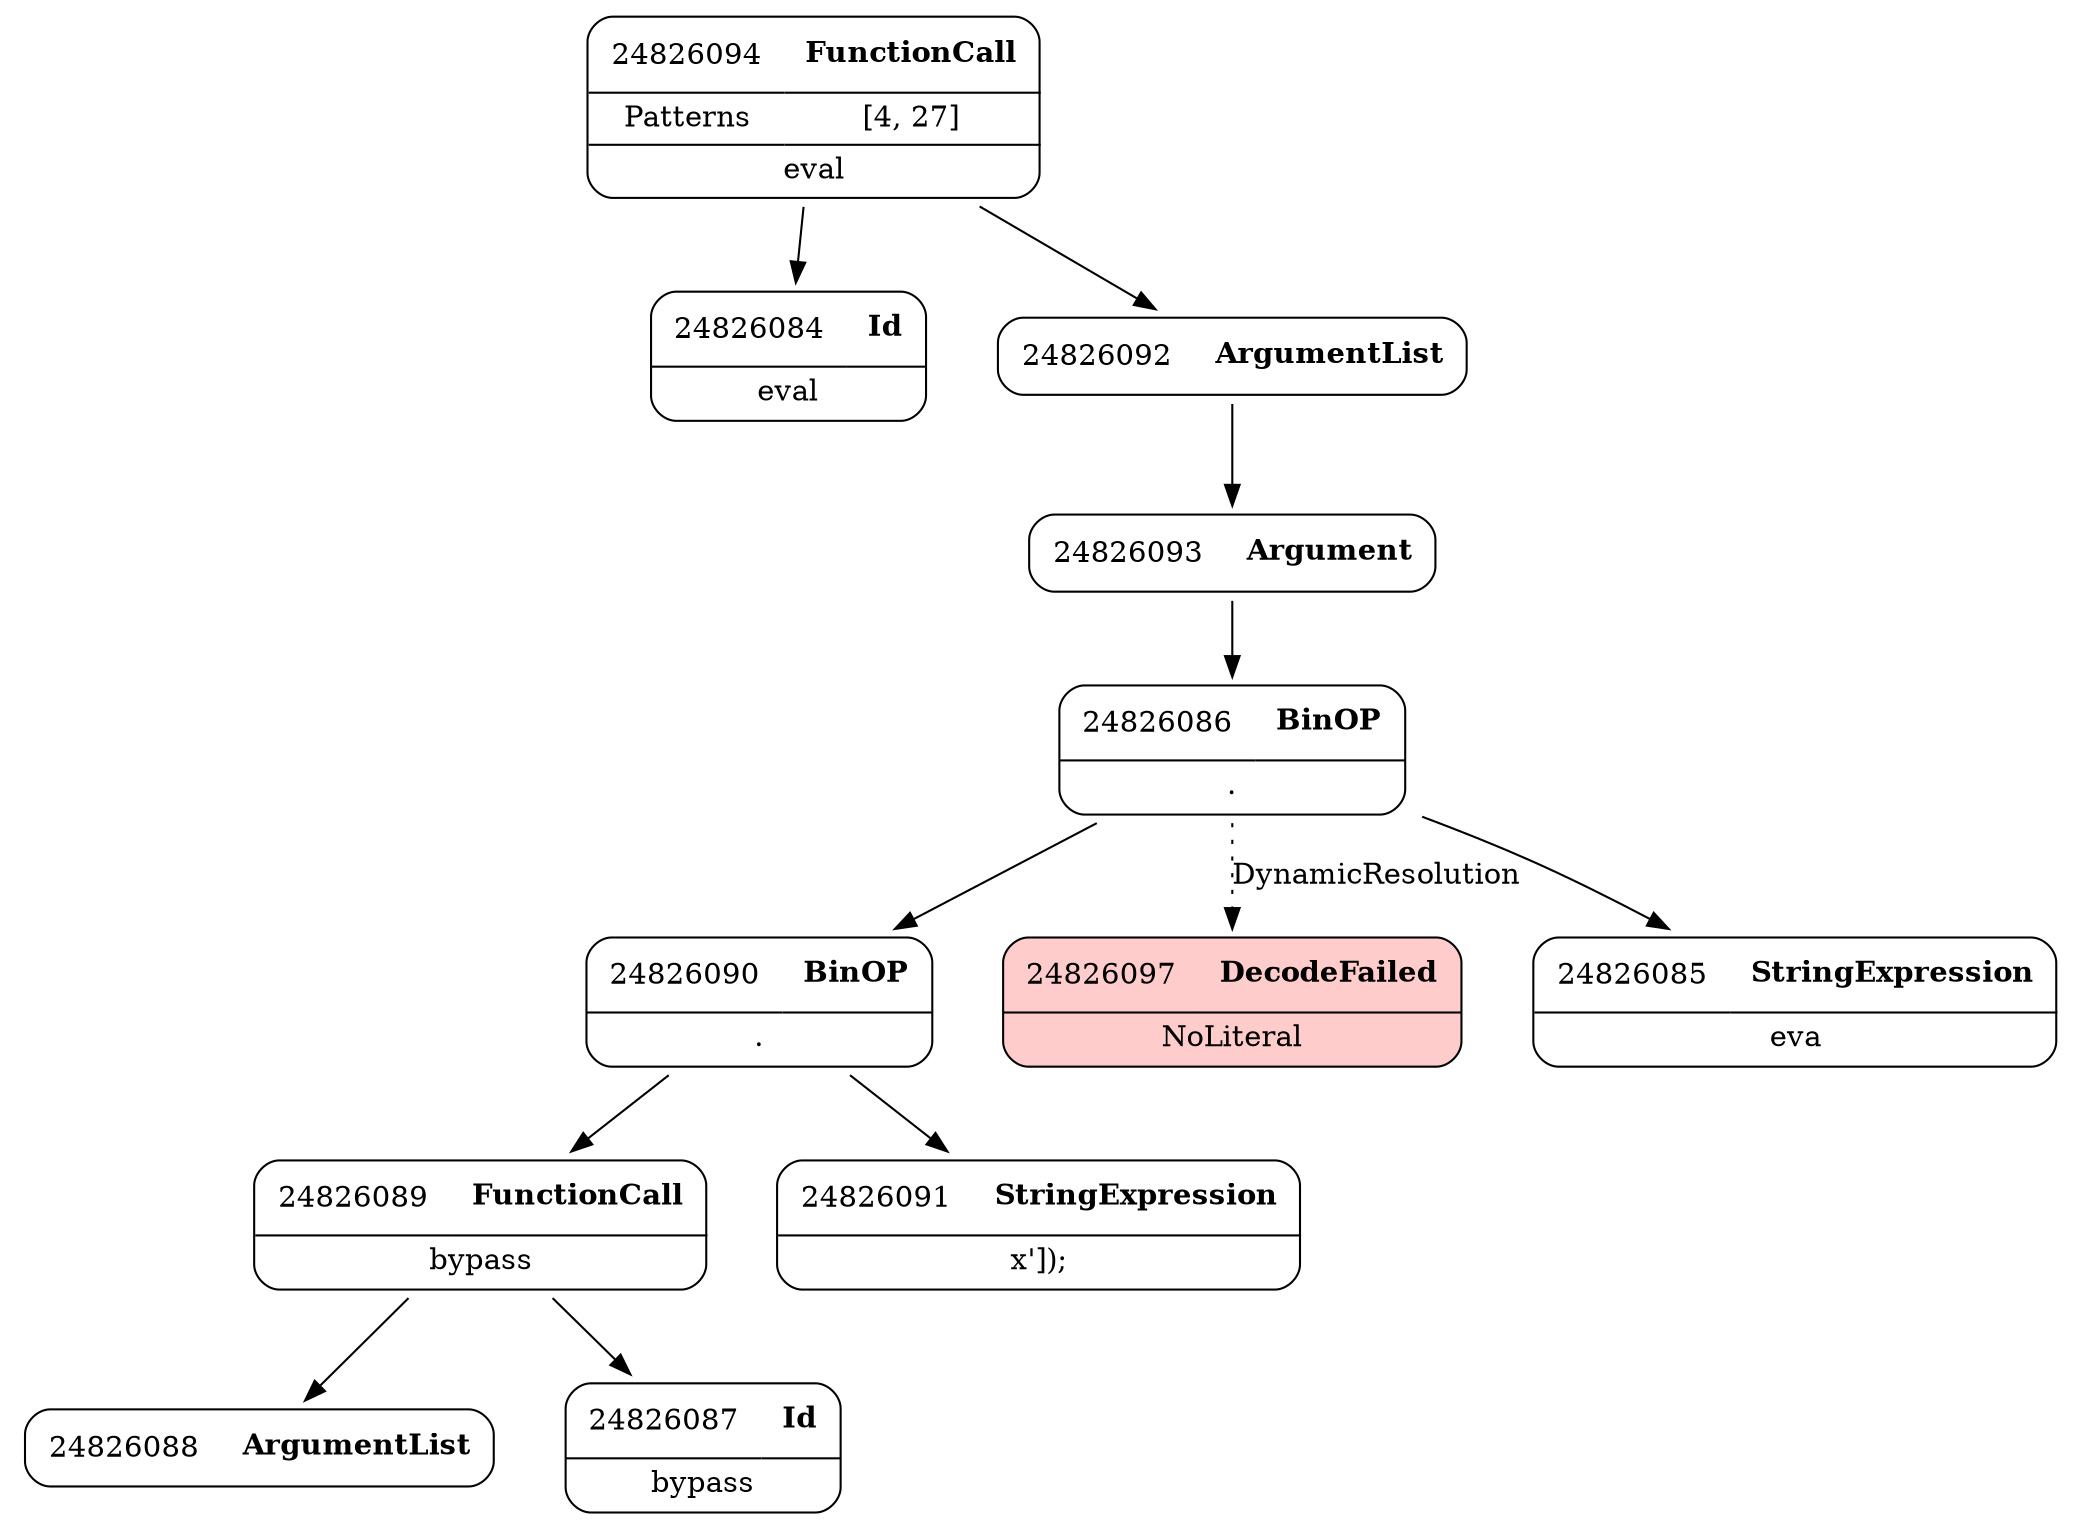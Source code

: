 digraph ast {
node [shape=none];
24826090 [label=<<TABLE border='1' cellspacing='0' cellpadding='10' style='rounded' ><TR><TD border='0'>24826090</TD><TD border='0'><B>BinOP</B></TD></TR><HR/><TR><TD border='0' cellpadding='5' colspan='2'>.</TD></TR></TABLE>>];
24826090 -> 24826089 [weight=2];
24826090 -> 24826091 [weight=2];
24826091 [label=<<TABLE border='1' cellspacing='0' cellpadding='10' style='rounded' ><TR><TD border='0'>24826091</TD><TD border='0'><B>StringExpression</B></TD></TR><HR/><TR><TD border='0' cellpadding='5' colspan='2'>x']);</TD></TR></TABLE>>];
24826088 [label=<<TABLE border='1' cellspacing='0' cellpadding='10' style='rounded' ><TR><TD border='0'>24826088</TD><TD border='0'><B>ArgumentList</B></TD></TR></TABLE>>];
24826089 [label=<<TABLE border='1' cellspacing='0' cellpadding='10' style='rounded' ><TR><TD border='0'>24826089</TD><TD border='0'><B>FunctionCall</B></TD></TR><HR/><TR><TD border='0' cellpadding='5' colspan='2'>bypass</TD></TR></TABLE>>];
24826089 -> 24826087 [weight=2];
24826089 -> 24826088 [weight=2];
24826094 [label=<<TABLE border='1' cellspacing='0' cellpadding='10' style='rounded' ><TR><TD border='0'>24826094</TD><TD border='0'><B>FunctionCall</B></TD></TR><HR/><TR><TD border='0' cellpadding='5'>Patterns</TD><TD border='0' cellpadding='5'>[4, 27]</TD></TR><HR/><TR><TD border='0' cellpadding='5' colspan='2'>eval</TD></TR></TABLE>>];
24826094 -> 24826084 [weight=2];
24826094 -> 24826092 [weight=2];
24826092 [label=<<TABLE border='1' cellspacing='0' cellpadding='10' style='rounded' ><TR><TD border='0'>24826092</TD><TD border='0'><B>ArgumentList</B></TD></TR></TABLE>>];
24826092 -> 24826093 [weight=2];
24826093 [label=<<TABLE border='1' cellspacing='0' cellpadding='10' style='rounded' ><TR><TD border='0'>24826093</TD><TD border='0'><B>Argument</B></TD></TR></TABLE>>];
24826093 -> 24826086 [weight=2];
24826097 [label=<<TABLE border='1' cellspacing='0' cellpadding='10' style='rounded' bgcolor='#FFCCCC' ><TR><TD border='0'>24826097</TD><TD border='0'><B>DecodeFailed</B></TD></TR><HR/><TR><TD border='0' cellpadding='5' colspan='2'>NoLiteral</TD></TR></TABLE>>];
24826086 [label=<<TABLE border='1' cellspacing='0' cellpadding='10' style='rounded' ><TR><TD border='0'>24826086</TD><TD border='0'><B>BinOP</B></TD></TR><HR/><TR><TD border='0' cellpadding='5' colspan='2'>.</TD></TR></TABLE>>];
24826086 -> 24826085 [weight=2];
24826086 -> 24826090 [weight=2];
24826086 -> 24826097 [style=dotted,label=DynamicResolution];
24826087 [label=<<TABLE border='1' cellspacing='0' cellpadding='10' style='rounded' ><TR><TD border='0'>24826087</TD><TD border='0'><B>Id</B></TD></TR><HR/><TR><TD border='0' cellpadding='5' colspan='2'>bypass</TD></TR></TABLE>>];
24826084 [label=<<TABLE border='1' cellspacing='0' cellpadding='10' style='rounded' ><TR><TD border='0'>24826084</TD><TD border='0'><B>Id</B></TD></TR><HR/><TR><TD border='0' cellpadding='5' colspan='2'>eval</TD></TR></TABLE>>];
24826085 [label=<<TABLE border='1' cellspacing='0' cellpadding='10' style='rounded' ><TR><TD border='0'>24826085</TD><TD border='0'><B>StringExpression</B></TD></TR><HR/><TR><TD border='0' cellpadding='5' colspan='2'>eva</TD></TR></TABLE>>];
}
